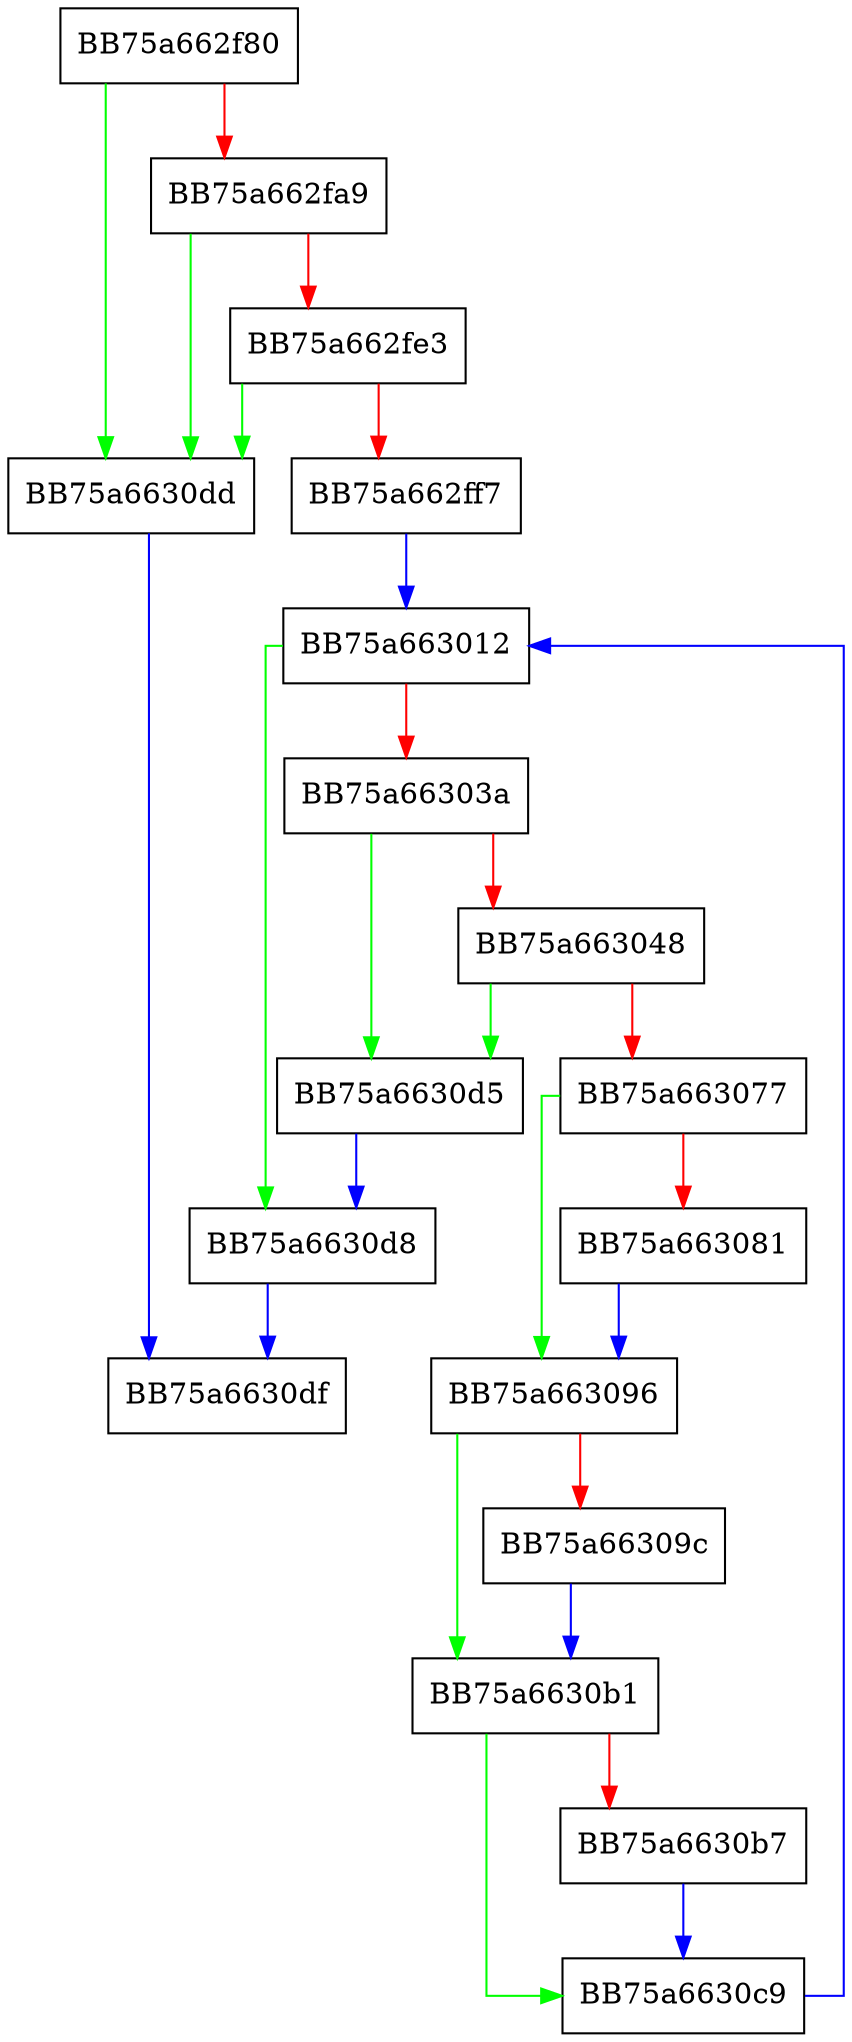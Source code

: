 digraph get_normalized_features {
  node [shape="box"];
  graph [splines=ortho];
  BB75a662f80 -> BB75a6630dd [color="green"];
  BB75a662f80 -> BB75a662fa9 [color="red"];
  BB75a662fa9 -> BB75a6630dd [color="green"];
  BB75a662fa9 -> BB75a662fe3 [color="red"];
  BB75a662fe3 -> BB75a6630dd [color="green"];
  BB75a662fe3 -> BB75a662ff7 [color="red"];
  BB75a662ff7 -> BB75a663012 [color="blue"];
  BB75a663012 -> BB75a6630d8 [color="green"];
  BB75a663012 -> BB75a66303a [color="red"];
  BB75a66303a -> BB75a6630d5 [color="green"];
  BB75a66303a -> BB75a663048 [color="red"];
  BB75a663048 -> BB75a6630d5 [color="green"];
  BB75a663048 -> BB75a663077 [color="red"];
  BB75a663077 -> BB75a663096 [color="green"];
  BB75a663077 -> BB75a663081 [color="red"];
  BB75a663081 -> BB75a663096 [color="blue"];
  BB75a663096 -> BB75a6630b1 [color="green"];
  BB75a663096 -> BB75a66309c [color="red"];
  BB75a66309c -> BB75a6630b1 [color="blue"];
  BB75a6630b1 -> BB75a6630c9 [color="green"];
  BB75a6630b1 -> BB75a6630b7 [color="red"];
  BB75a6630b7 -> BB75a6630c9 [color="blue"];
  BB75a6630c9 -> BB75a663012 [color="blue"];
  BB75a6630d5 -> BB75a6630d8 [color="blue"];
  BB75a6630d8 -> BB75a6630df [color="blue"];
  BB75a6630dd -> BB75a6630df [color="blue"];
}